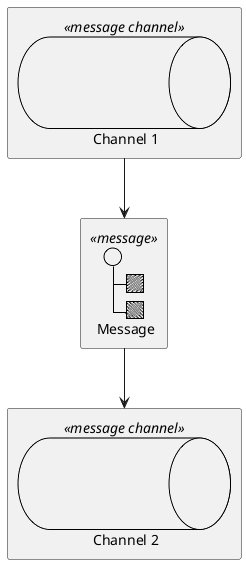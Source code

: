@startuml
!include <eip/EIP-PlantUML>

MsgChannel(channel1, "Channel 1")
MsgChannel(channel2, "Channel 2")
Message(msg, "Message")

Send(channel1, msg)
Send(msg, channel2)
@enduml